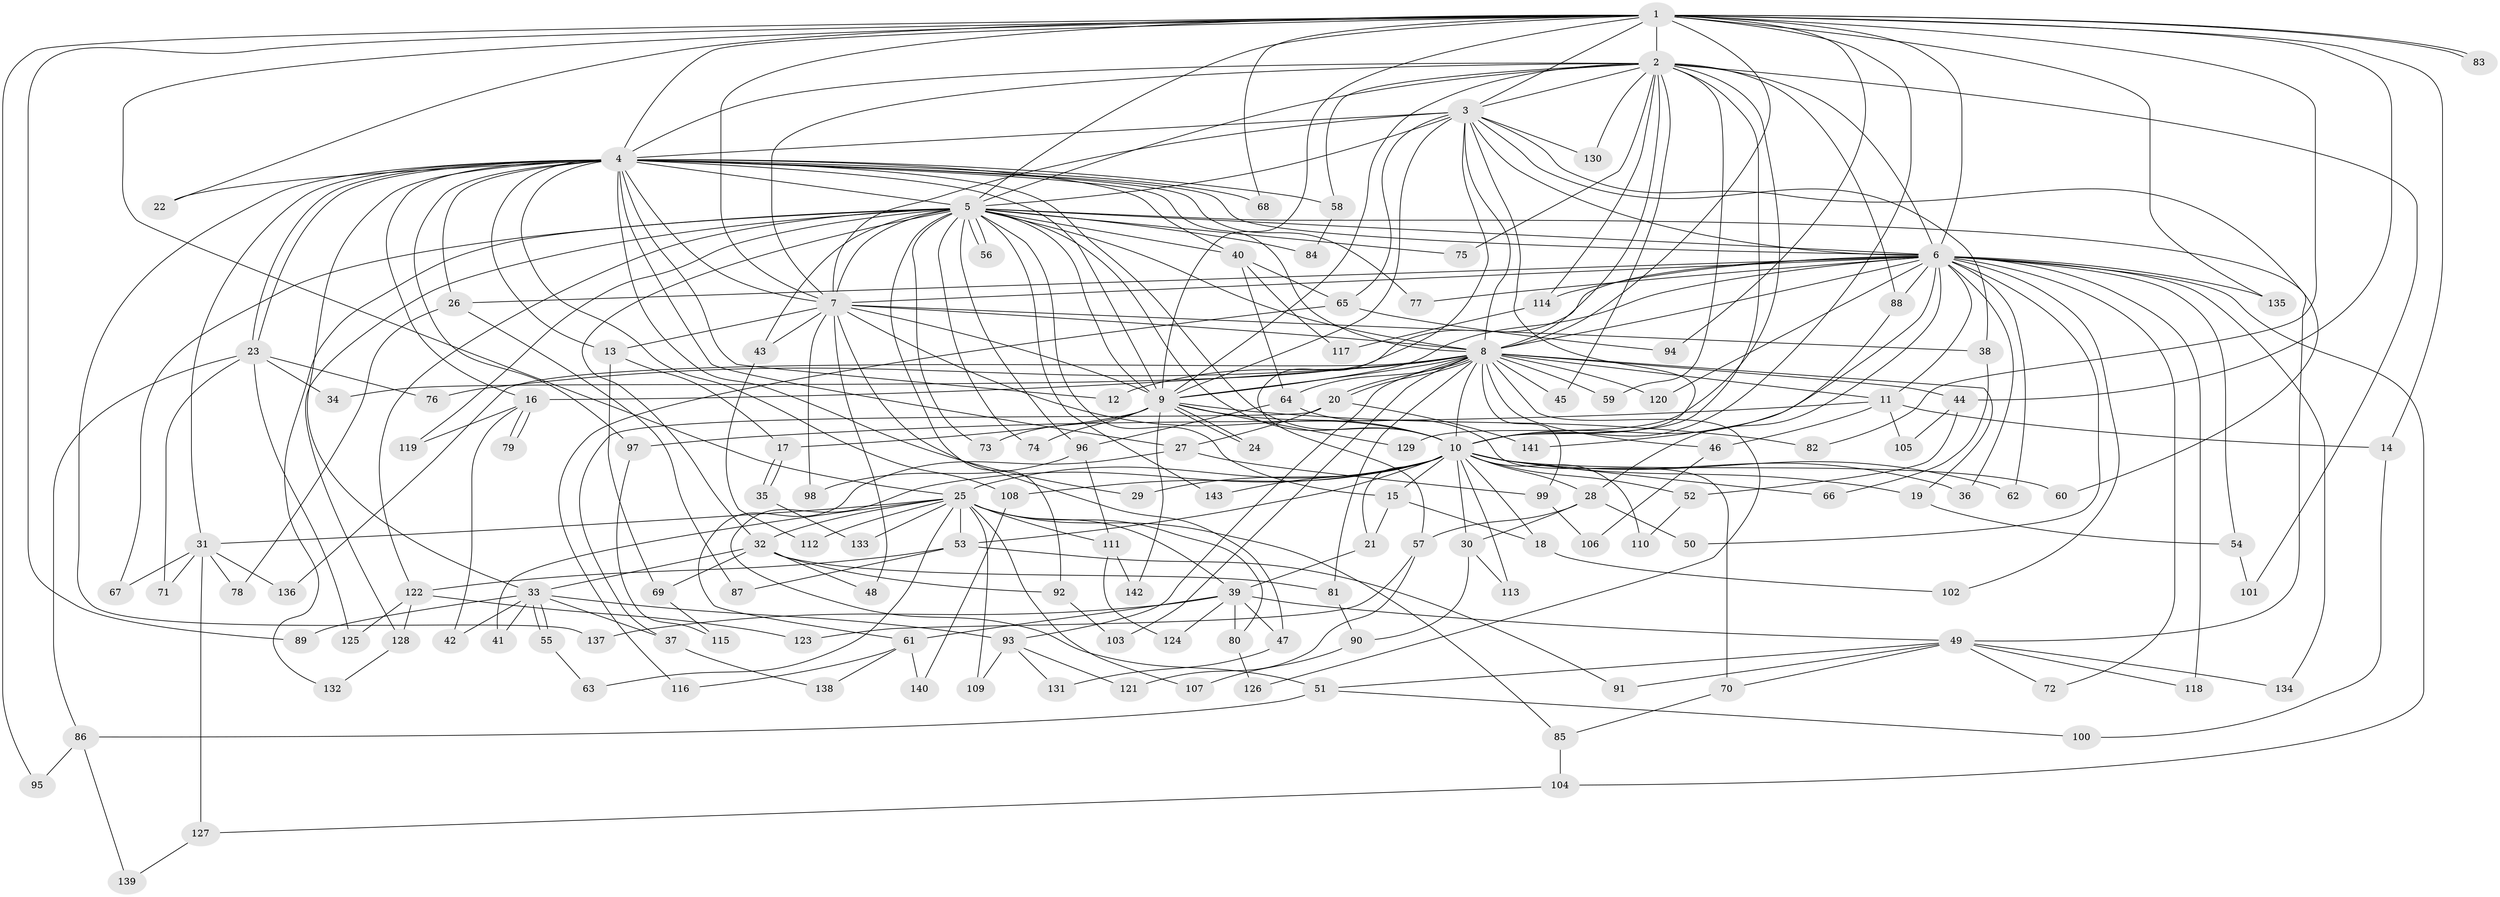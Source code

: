 // coarse degree distribution, {22: 0.009900990099009901, 15: 0.039603960396039604, 26: 0.009900990099009901, 4: 0.1188118811881188, 5: 0.04950495049504951, 3: 0.2376237623762376, 2: 0.3564356435643564, 6: 0.0297029702970297, 23: 0.009900990099009901, 8: 0.0297029702970297, 7: 0.0297029702970297, 12: 0.009900990099009901, 19: 0.009900990099009901, 25: 0.019801980198019802, 1: 0.039603960396039604}
// Generated by graph-tools (version 1.1) at 2025/36/03/04/25 23:36:38]
// undirected, 143 vertices, 311 edges
graph export_dot {
  node [color=gray90,style=filled];
  1;
  2;
  3;
  4;
  5;
  6;
  7;
  8;
  9;
  10;
  11;
  12;
  13;
  14;
  15;
  16;
  17;
  18;
  19;
  20;
  21;
  22;
  23;
  24;
  25;
  26;
  27;
  28;
  29;
  30;
  31;
  32;
  33;
  34;
  35;
  36;
  37;
  38;
  39;
  40;
  41;
  42;
  43;
  44;
  45;
  46;
  47;
  48;
  49;
  50;
  51;
  52;
  53;
  54;
  55;
  56;
  57;
  58;
  59;
  60;
  61;
  62;
  63;
  64;
  65;
  66;
  67;
  68;
  69;
  70;
  71;
  72;
  73;
  74;
  75;
  76;
  77;
  78;
  79;
  80;
  81;
  82;
  83;
  84;
  85;
  86;
  87;
  88;
  89;
  90;
  91;
  92;
  93;
  94;
  95;
  96;
  97;
  98;
  99;
  100;
  101;
  102;
  103;
  104;
  105;
  106;
  107;
  108;
  109;
  110;
  111;
  112;
  113;
  114;
  115;
  116;
  117;
  118;
  119;
  120;
  121;
  122;
  123;
  124;
  125;
  126;
  127;
  128;
  129;
  130;
  131;
  132;
  133;
  134;
  135;
  136;
  137;
  138;
  139;
  140;
  141;
  142;
  143;
  1 -- 2;
  1 -- 3;
  1 -- 4;
  1 -- 5;
  1 -- 6;
  1 -- 7;
  1 -- 8;
  1 -- 9;
  1 -- 10;
  1 -- 14;
  1 -- 22;
  1 -- 25;
  1 -- 44;
  1 -- 68;
  1 -- 82;
  1 -- 83;
  1 -- 83;
  1 -- 89;
  1 -- 94;
  1 -- 95;
  1 -- 135;
  2 -- 3;
  2 -- 4;
  2 -- 5;
  2 -- 6;
  2 -- 7;
  2 -- 8;
  2 -- 9;
  2 -- 10;
  2 -- 45;
  2 -- 58;
  2 -- 59;
  2 -- 75;
  2 -- 88;
  2 -- 101;
  2 -- 114;
  2 -- 129;
  2 -- 130;
  3 -- 4;
  3 -- 5;
  3 -- 6;
  3 -- 7;
  3 -- 8;
  3 -- 9;
  3 -- 10;
  3 -- 38;
  3 -- 57;
  3 -- 60;
  3 -- 65;
  3 -- 130;
  4 -- 5;
  4 -- 6;
  4 -- 7;
  4 -- 8;
  4 -- 9;
  4 -- 10;
  4 -- 12;
  4 -- 13;
  4 -- 16;
  4 -- 22;
  4 -- 23;
  4 -- 23;
  4 -- 26;
  4 -- 27;
  4 -- 29;
  4 -- 31;
  4 -- 33;
  4 -- 40;
  4 -- 58;
  4 -- 68;
  4 -- 77;
  4 -- 97;
  4 -- 108;
  4 -- 137;
  5 -- 6;
  5 -- 7;
  5 -- 8;
  5 -- 9;
  5 -- 10;
  5 -- 15;
  5 -- 32;
  5 -- 40;
  5 -- 43;
  5 -- 49;
  5 -- 56;
  5 -- 56;
  5 -- 67;
  5 -- 73;
  5 -- 74;
  5 -- 75;
  5 -- 84;
  5 -- 92;
  5 -- 96;
  5 -- 119;
  5 -- 122;
  5 -- 128;
  5 -- 132;
  5 -- 143;
  6 -- 7;
  6 -- 8;
  6 -- 9;
  6 -- 10;
  6 -- 11;
  6 -- 26;
  6 -- 28;
  6 -- 34;
  6 -- 36;
  6 -- 50;
  6 -- 54;
  6 -- 62;
  6 -- 72;
  6 -- 77;
  6 -- 88;
  6 -- 102;
  6 -- 104;
  6 -- 114;
  6 -- 118;
  6 -- 120;
  6 -- 134;
  6 -- 135;
  7 -- 8;
  7 -- 9;
  7 -- 10;
  7 -- 13;
  7 -- 38;
  7 -- 43;
  7 -- 47;
  7 -- 48;
  7 -- 98;
  8 -- 9;
  8 -- 10;
  8 -- 11;
  8 -- 12;
  8 -- 16;
  8 -- 19;
  8 -- 20;
  8 -- 20;
  8 -- 44;
  8 -- 45;
  8 -- 46;
  8 -- 59;
  8 -- 64;
  8 -- 76;
  8 -- 81;
  8 -- 93;
  8 -- 99;
  8 -- 103;
  8 -- 120;
  8 -- 126;
  8 -- 136;
  9 -- 10;
  9 -- 17;
  9 -- 24;
  9 -- 24;
  9 -- 73;
  9 -- 74;
  9 -- 82;
  9 -- 129;
  9 -- 142;
  10 -- 15;
  10 -- 18;
  10 -- 19;
  10 -- 21;
  10 -- 25;
  10 -- 28;
  10 -- 29;
  10 -- 30;
  10 -- 36;
  10 -- 51;
  10 -- 52;
  10 -- 53;
  10 -- 60;
  10 -- 62;
  10 -- 66;
  10 -- 108;
  10 -- 110;
  10 -- 113;
  10 -- 143;
  11 -- 14;
  11 -- 46;
  11 -- 97;
  11 -- 105;
  13 -- 17;
  13 -- 69;
  14 -- 100;
  15 -- 18;
  15 -- 21;
  16 -- 42;
  16 -- 79;
  16 -- 79;
  16 -- 119;
  17 -- 35;
  17 -- 35;
  18 -- 102;
  19 -- 54;
  20 -- 27;
  20 -- 37;
  20 -- 141;
  21 -- 39;
  23 -- 34;
  23 -- 71;
  23 -- 76;
  23 -- 86;
  23 -- 125;
  25 -- 31;
  25 -- 32;
  25 -- 39;
  25 -- 41;
  25 -- 53;
  25 -- 63;
  25 -- 80;
  25 -- 85;
  25 -- 107;
  25 -- 109;
  25 -- 111;
  25 -- 112;
  25 -- 133;
  26 -- 78;
  26 -- 87;
  27 -- 61;
  27 -- 99;
  28 -- 30;
  28 -- 50;
  28 -- 57;
  30 -- 90;
  30 -- 113;
  31 -- 67;
  31 -- 71;
  31 -- 78;
  31 -- 127;
  31 -- 136;
  32 -- 33;
  32 -- 48;
  32 -- 69;
  32 -- 81;
  32 -- 92;
  33 -- 37;
  33 -- 41;
  33 -- 42;
  33 -- 55;
  33 -- 55;
  33 -- 89;
  33 -- 93;
  35 -- 133;
  37 -- 138;
  38 -- 66;
  39 -- 47;
  39 -- 49;
  39 -- 61;
  39 -- 80;
  39 -- 124;
  39 -- 137;
  40 -- 64;
  40 -- 65;
  40 -- 117;
  43 -- 112;
  44 -- 52;
  44 -- 105;
  46 -- 106;
  47 -- 131;
  49 -- 51;
  49 -- 70;
  49 -- 72;
  49 -- 91;
  49 -- 118;
  49 -- 134;
  51 -- 86;
  51 -- 100;
  52 -- 110;
  53 -- 87;
  53 -- 91;
  53 -- 122;
  54 -- 101;
  55 -- 63;
  57 -- 121;
  57 -- 123;
  58 -- 84;
  61 -- 116;
  61 -- 138;
  61 -- 140;
  64 -- 70;
  64 -- 96;
  65 -- 94;
  65 -- 116;
  69 -- 115;
  70 -- 85;
  80 -- 126;
  81 -- 90;
  85 -- 104;
  86 -- 95;
  86 -- 139;
  88 -- 141;
  90 -- 107;
  92 -- 103;
  93 -- 109;
  93 -- 121;
  93 -- 131;
  96 -- 98;
  96 -- 111;
  97 -- 115;
  99 -- 106;
  104 -- 127;
  108 -- 140;
  111 -- 124;
  111 -- 142;
  114 -- 117;
  122 -- 123;
  122 -- 125;
  122 -- 128;
  127 -- 139;
  128 -- 132;
}
